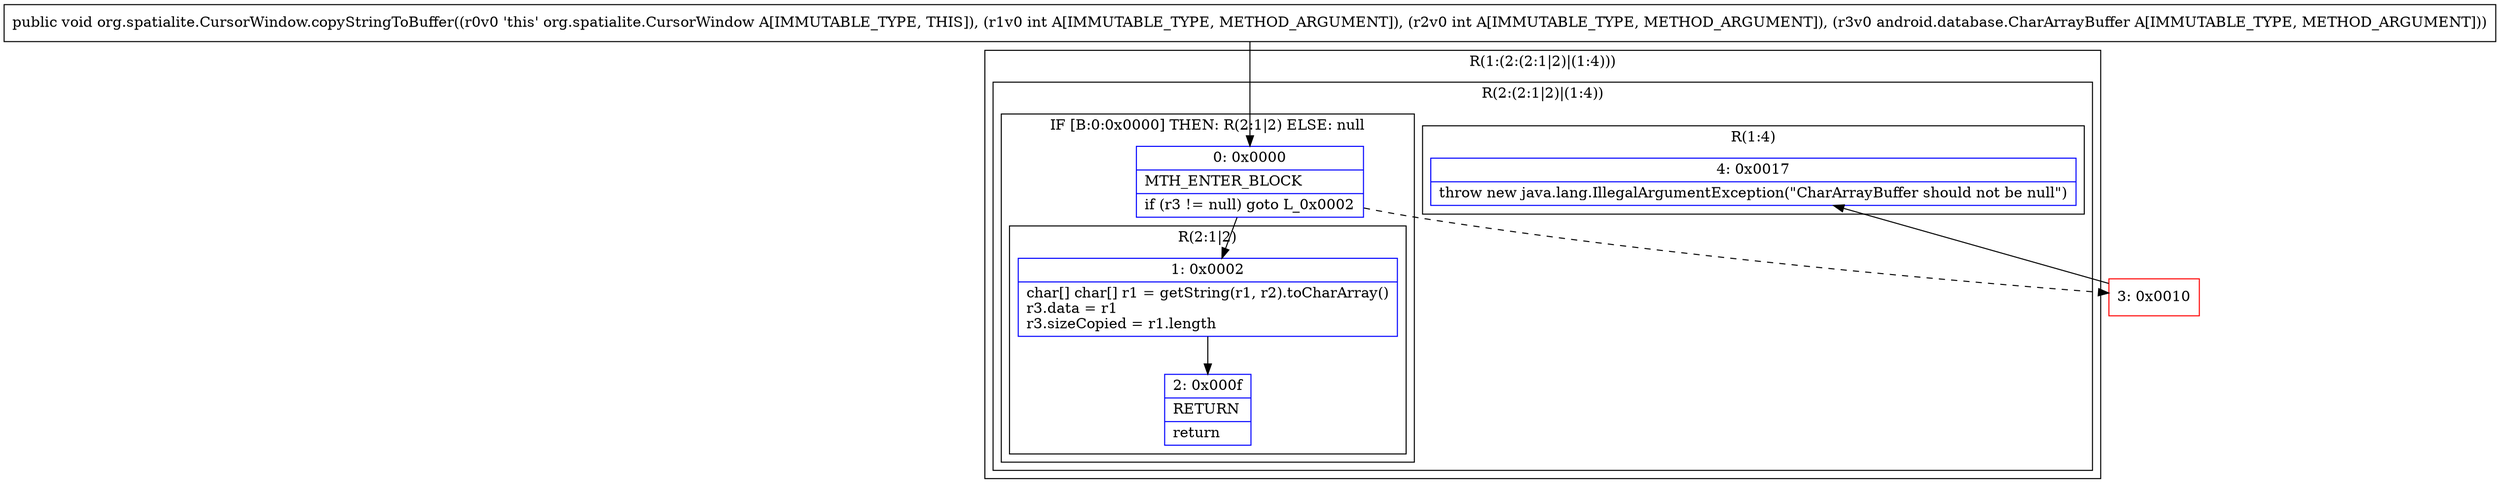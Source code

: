 digraph "CFG fororg.spatialite.CursorWindow.copyStringToBuffer(IILandroid\/database\/CharArrayBuffer;)V" {
subgraph cluster_Region_677187400 {
label = "R(1:(2:(2:1|2)|(1:4)))";
node [shape=record,color=blue];
subgraph cluster_Region_1213639946 {
label = "R(2:(2:1|2)|(1:4))";
node [shape=record,color=blue];
subgraph cluster_IfRegion_843784431 {
label = "IF [B:0:0x0000] THEN: R(2:1|2) ELSE: null";
node [shape=record,color=blue];
Node_0 [shape=record,label="{0\:\ 0x0000|MTH_ENTER_BLOCK\l|if (r3 != null) goto L_0x0002\l}"];
subgraph cluster_Region_861007239 {
label = "R(2:1|2)";
node [shape=record,color=blue];
Node_1 [shape=record,label="{1\:\ 0x0002|char[] char[] r1 = getString(r1, r2).toCharArray()\lr3.data = r1\lr3.sizeCopied = r1.length\l}"];
Node_2 [shape=record,label="{2\:\ 0x000f|RETURN\l|return\l}"];
}
}
subgraph cluster_Region_1057582496 {
label = "R(1:4)";
node [shape=record,color=blue];
Node_4 [shape=record,label="{4\:\ 0x0017|throw new java.lang.IllegalArgumentException(\"CharArrayBuffer should not be null\")\l}"];
}
}
}
Node_3 [shape=record,color=red,label="{3\:\ 0x0010}"];
MethodNode[shape=record,label="{public void org.spatialite.CursorWindow.copyStringToBuffer((r0v0 'this' org.spatialite.CursorWindow A[IMMUTABLE_TYPE, THIS]), (r1v0 int A[IMMUTABLE_TYPE, METHOD_ARGUMENT]), (r2v0 int A[IMMUTABLE_TYPE, METHOD_ARGUMENT]), (r3v0 android.database.CharArrayBuffer A[IMMUTABLE_TYPE, METHOD_ARGUMENT])) }"];
MethodNode -> Node_0;
Node_0 -> Node_1;
Node_0 -> Node_3[style=dashed];
Node_1 -> Node_2;
Node_3 -> Node_4;
}

